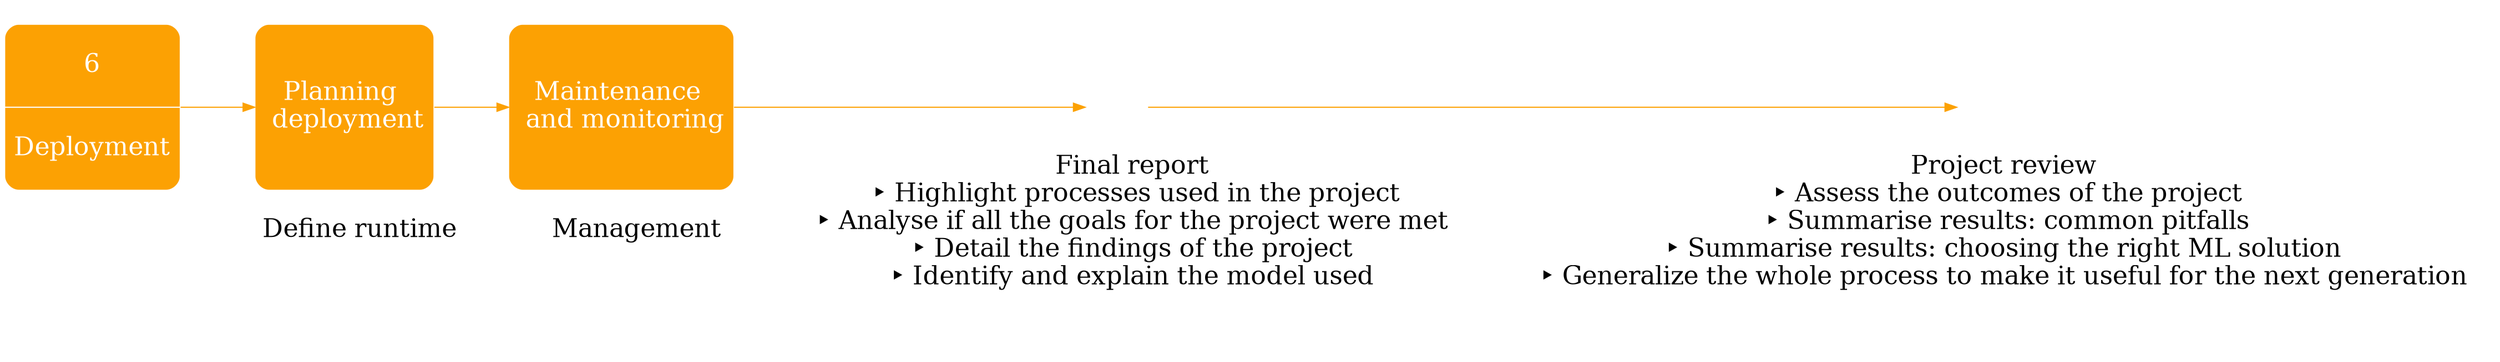 digraph g {
 
  imagepath="resources/images";
  rankdir=LR;
  
  graph [splines=ortho, dpi=120]
  node [shape=box, color=none, fontsize=22]
  edge [color="#fca103"];
  p6 [label="6 | Deployment", 
  shape=record, style="rounded,filled", color=white, fillcolor="#fca103", fontcolor=white, width=2, height=2];
  
  p61 [label="Planning \n deployment", 
  shape=record, style="rounded,filled", color=white, fillcolor="#fca103", fontcolor=white, width=2, height=2];
  
  p6 -> p61 -> p62 -> p63 -> p64;
  
  subgraph cluster_p61 {
    
    color=white;
    p61 [label="Planning \n deployment", 
    shape=record, style="rounded,filled", color=white, fillcolor="#fca103", fontcolor=white, width=2, height=2];
    p61_steps [label=<
    Define runtime<br ALIGN = 'CENTER'/> 
    >, fontsize=22];
    p61_runtime [image="p61_runtime.png", imagescale=true, label=""];
    
    rank=same; p61; p61_steps; p61_runtime;
    
  }
  
  subgraph cluster_p62 {
    
    color=white;
    p62 [label="Maintenance \n and monitoring", 
    shape=record, style="rounded,filled", color=white, fillcolor="#fca103", fontcolor=white, width=2, height=2];
    p62_steps [label=<
    Management<br ALIGN = 'CENTER'/> 
    >, fontsize=22];
    p62_monitor [image="p62_monitor.png", imagescale=true, label=""];
    
    rank=same; p62; p62_steps; p62_monitor;
    
  }
  
  subgraph cluster_p63 {
    
    color=white;
    p63 [image="p63.png", imagescale=true, label=""];
    p63_steps [label=<
    Final report<br ALIGN = 'CENTER'/> 
    &#8227; Highlight processes used in the project<br ALIGN = 'CENTER'/>
    &#8227; Analyse if all the goals for the project were met<br ALIGN = 'CENTER'/>
    &#8227; Detail the findings of the project<br ALIGN = 'CENTER'/>
    &#8227; Identify and explain the model used<br ALIGN = 'CENTER'/>
    >, fontsize=22];
    
    rank=same; p63; p63_steps;
    
  }
  
  subgraph cluster_p64 {
    
    color=white;
    p64 [image="p64.png", imagescale=true, label=""];
    p64_steps [label=<
    Project review<br ALIGN = 'CENTER'/> 
    &#8227; Assess the outcomes of the project<br ALIGN = 'CENTER'/> 
    &#8227; Summarise results: common pitfalls<br ALIGN = 'CENTER'/>
    &#8227; Summarise results: choosing the right ML solution<br ALIGN = 'CENTER'/>
    &#8227; Generalize the whole process to make it useful for the next generation<br ALIGN = 'CENTER'/>
    >, fontsize=22];
    
    rank=same; p64; p64_steps;
    
  }

}